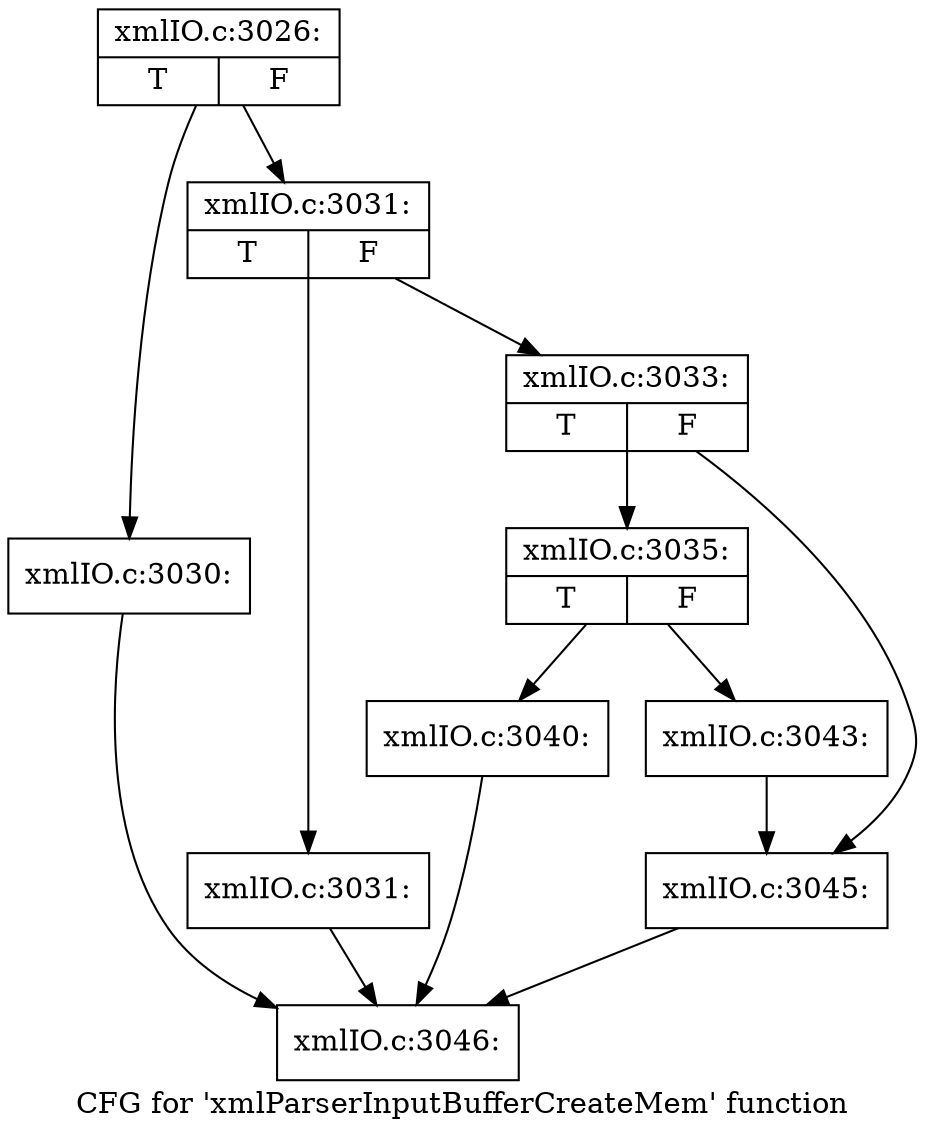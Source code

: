 digraph "CFG for 'xmlParserInputBufferCreateMem' function" {
	label="CFG for 'xmlParserInputBufferCreateMem' function";

	Node0x52d2a00 [shape=record,label="{xmlIO.c:3026:|{<s0>T|<s1>F}}"];
	Node0x52d2a00 -> Node0x526d3f0;
	Node0x52d2a00 -> Node0x526d440;
	Node0x526d3f0 [shape=record,label="{xmlIO.c:3030:}"];
	Node0x526d3f0 -> Node0x52d44e0;
	Node0x526d440 [shape=record,label="{xmlIO.c:3031:|{<s0>T|<s1>F}}"];
	Node0x526d440 -> Node0x526d7e0;
	Node0x526d440 -> Node0x526d830;
	Node0x526d7e0 [shape=record,label="{xmlIO.c:3031:}"];
	Node0x526d7e0 -> Node0x52d44e0;
	Node0x526d830 [shape=record,label="{xmlIO.c:3033:|{<s0>T|<s1>F}}"];
	Node0x526d830 -> Node0x526de60;
	Node0x526d830 -> Node0x526deb0;
	Node0x526de60 [shape=record,label="{xmlIO.c:3035:|{<s0>T|<s1>F}}"];
	Node0x526de60 -> Node0x52db730;
	Node0x526de60 -> Node0x52dbcb0;
	Node0x52db730 [shape=record,label="{xmlIO.c:3040:}"];
	Node0x52db730 -> Node0x52d44e0;
	Node0x52dbcb0 [shape=record,label="{xmlIO.c:3043:}"];
	Node0x52dbcb0 -> Node0x526deb0;
	Node0x526deb0 [shape=record,label="{xmlIO.c:3045:}"];
	Node0x526deb0 -> Node0x52d44e0;
	Node0x52d44e0 [shape=record,label="{xmlIO.c:3046:}"];
}
